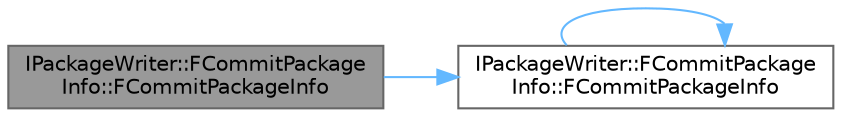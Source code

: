 digraph "IPackageWriter::FCommitPackageInfo::FCommitPackageInfo"
{
 // INTERACTIVE_SVG=YES
 // LATEX_PDF_SIZE
  bgcolor="transparent";
  edge [fontname=Helvetica,fontsize=10,labelfontname=Helvetica,labelfontsize=10];
  node [fontname=Helvetica,fontsize=10,shape=box,height=0.2,width=0.4];
  rankdir="LR";
  Node1 [id="Node000001",label="IPackageWriter::FCommitPackage\lInfo::FCommitPackageInfo",height=0.2,width=0.4,color="gray40", fillcolor="grey60", style="filled", fontcolor="black",tooltip=" "];
  Node1 -> Node2 [id="edge1_Node000001_Node000002",color="steelblue1",style="solid",tooltip=" "];
  Node2 [id="Node000002",label="IPackageWriter::FCommitPackage\lInfo::FCommitPackageInfo",height=0.2,width=0.4,color="grey40", fillcolor="white", style="filled",URL="$d9/df7/structIPackageWriter_1_1FCommitPackageInfo.html#afda9e22430cd8a8bc6b216da81741b12",tooltip=" "];
  Node2 -> Node2 [id="edge2_Node000002_Node000002",color="steelblue1",style="solid",tooltip=" "];
}

